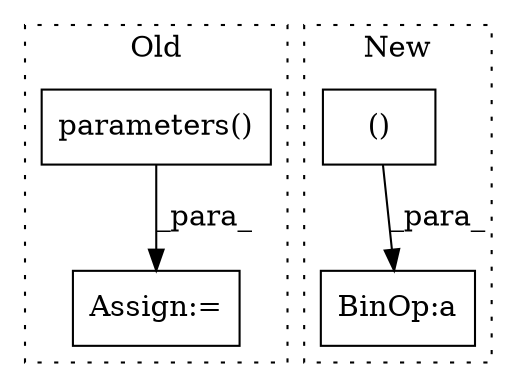 digraph G {
subgraph cluster0 {
1 [label="parameters()" a="75" s="2629" l="17" shape="box"];
3 [label="Assign:=" a="68" s="2610" l="3" shape="box"];
label = "Old";
style="dotted";
}
subgraph cluster1 {
2 [label="()" a="54" s="2671" l="9" shape="box"];
4 [label="BinOp:a" a="82" s="2660" l="1" shape="box"];
label = "New";
style="dotted";
}
1 -> 3 [label="_para_"];
2 -> 4 [label="_para_"];
}